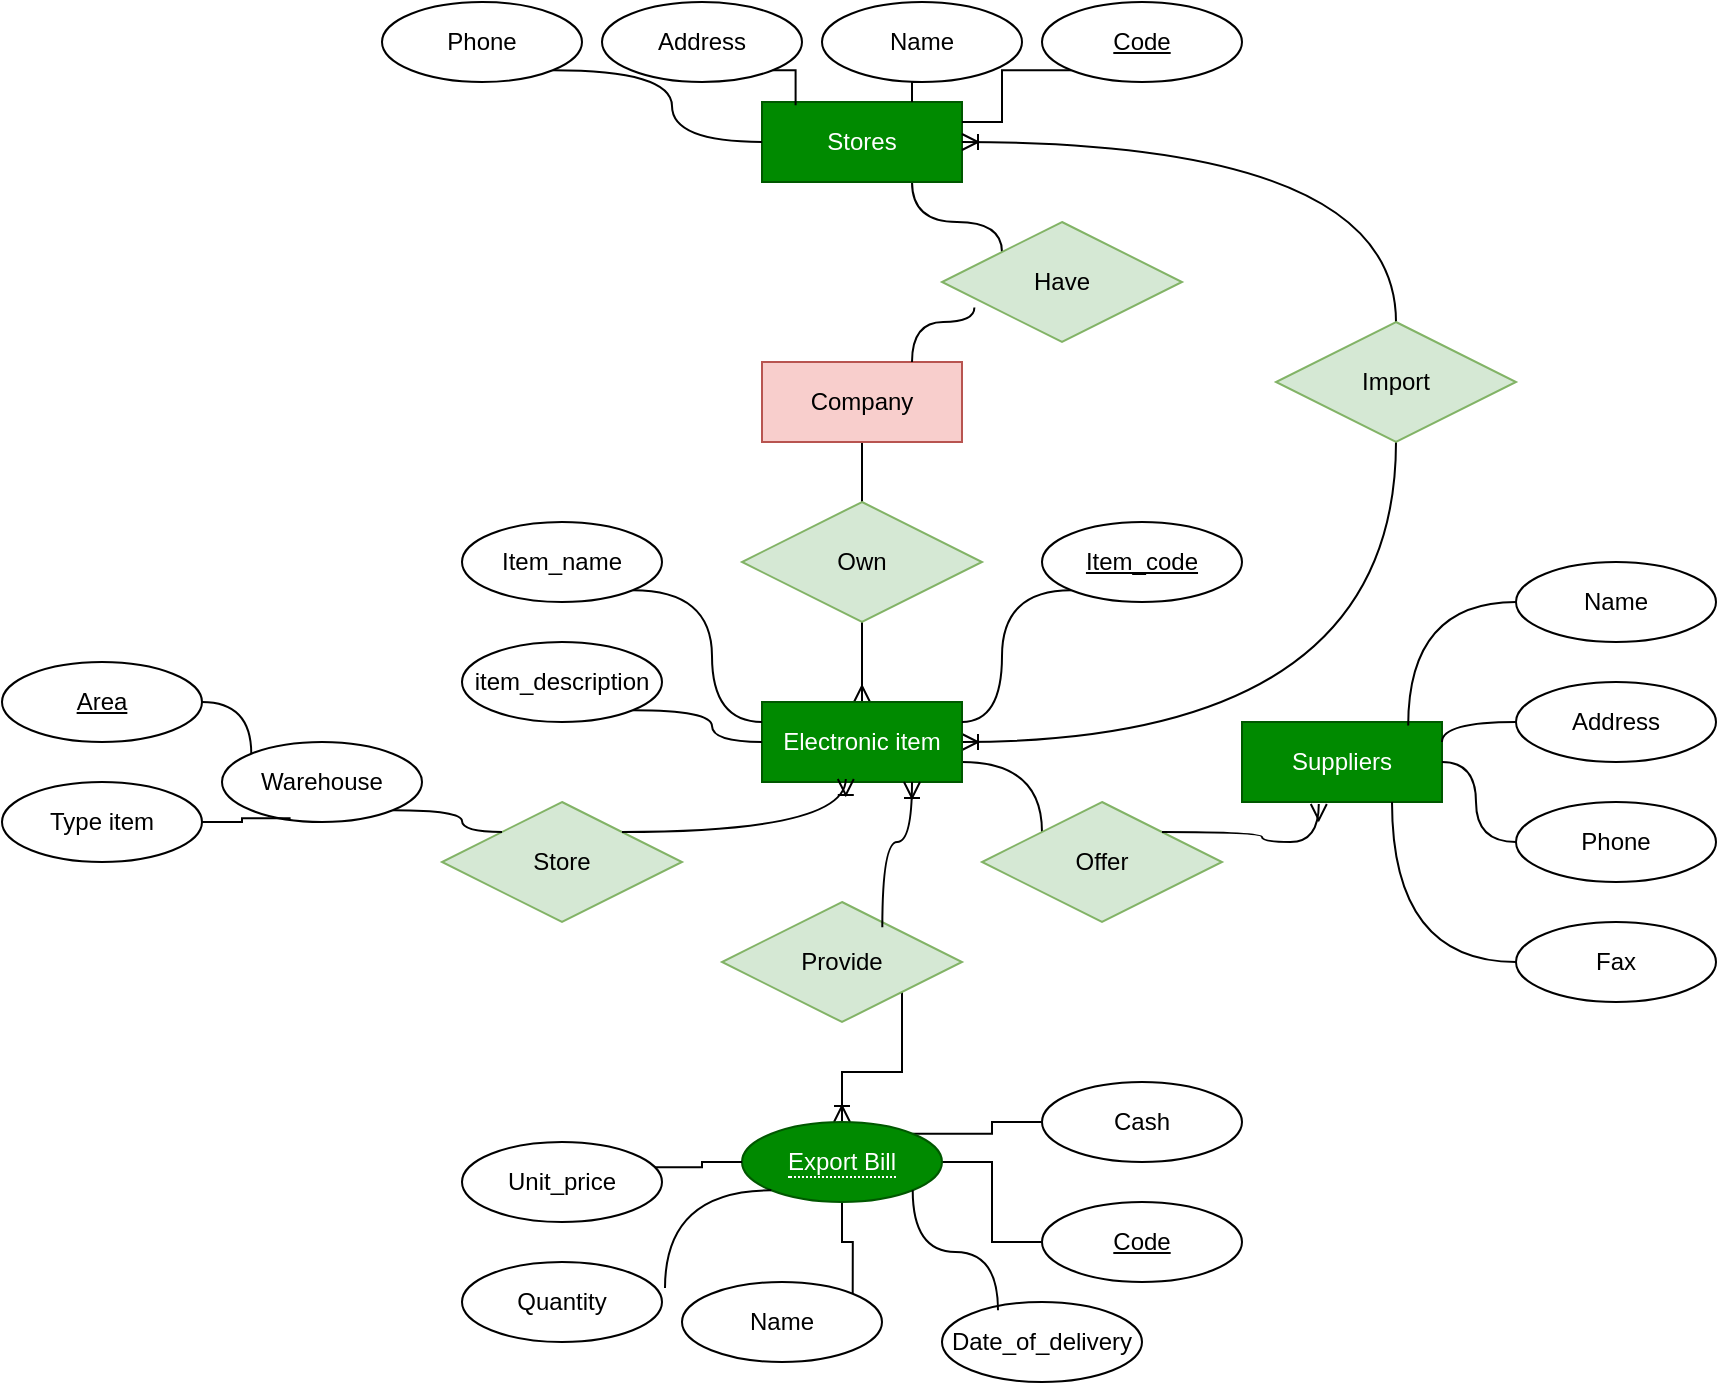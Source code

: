 <mxfile version="24.6.5" type="device">
  <diagram name="Trang-1" id="QNwzoLnvFDmw-O8o4l-O">
    <mxGraphModel dx="1761" dy="1757" grid="1" gridSize="10" guides="1" tooltips="1" connect="1" arrows="1" fold="1" page="1" pageScale="1" pageWidth="827" pageHeight="1169" math="0" shadow="0">
      <root>
        <mxCell id="0" />
        <mxCell id="1" parent="0" />
        <mxCell id="sS0rDAeBFz1sruWQkqxE-5" style="edgeStyle=orthogonalEdgeStyle;rounded=0;orthogonalLoop=1;jettySize=auto;html=1;exitX=0.5;exitY=1;exitDx=0;exitDy=0;entryX=0.5;entryY=0;entryDx=0;entryDy=0;endArrow=none;endFill=0;" edge="1" parent="1" source="sS0rDAeBFz1sruWQkqxE-1" target="sS0rDAeBFz1sruWQkqxE-3">
          <mxGeometry relative="1" as="geometry" />
        </mxCell>
        <mxCell id="sS0rDAeBFz1sruWQkqxE-1" value="Company" style="whiteSpace=wrap;html=1;align=center;fillColor=#f8cecc;strokeColor=#b85450;" vertex="1" parent="1">
          <mxGeometry x="350" y="20" width="100" height="40" as="geometry" />
        </mxCell>
        <mxCell id="sS0rDAeBFz1sruWQkqxE-6" style="edgeStyle=orthogonalEdgeStyle;rounded=0;orthogonalLoop=1;jettySize=auto;html=1;exitX=0.5;exitY=1;exitDx=0;exitDy=0;entryX=0.5;entryY=0;entryDx=0;entryDy=0;endArrow=ERmany;endFill=0;" edge="1" parent="1" source="sS0rDAeBFz1sruWQkqxE-3" target="sS0rDAeBFz1sruWQkqxE-4">
          <mxGeometry relative="1" as="geometry" />
        </mxCell>
        <mxCell id="sS0rDAeBFz1sruWQkqxE-3" value="Own" style="shape=rhombus;perimeter=rhombusPerimeter;whiteSpace=wrap;html=1;align=center;fillColor=#d5e8d4;strokeColor=#82b366;" vertex="1" parent="1">
          <mxGeometry x="340" y="90" width="120" height="60" as="geometry" />
        </mxCell>
        <mxCell id="sS0rDAeBFz1sruWQkqxE-25" style="edgeStyle=orthogonalEdgeStyle;rounded=0;orthogonalLoop=1;jettySize=auto;html=1;exitX=1;exitY=0.75;exitDx=0;exitDy=0;entryX=0;entryY=0;entryDx=0;entryDy=0;endArrow=none;endFill=0;curved=1;" edge="1" parent="1" source="sS0rDAeBFz1sruWQkqxE-4" target="sS0rDAeBFz1sruWQkqxE-23">
          <mxGeometry relative="1" as="geometry" />
        </mxCell>
        <mxCell id="sS0rDAeBFz1sruWQkqxE-41" style="edgeStyle=orthogonalEdgeStyle;rounded=0;orthogonalLoop=1;jettySize=auto;html=1;exitX=1;exitY=0.5;exitDx=0;exitDy=0;curved=1;endArrow=none;endFill=0;startArrow=ERoneToMany;startFill=0;" edge="1" parent="1" source="sS0rDAeBFz1sruWQkqxE-4" target="sS0rDAeBFz1sruWQkqxE-40">
          <mxGeometry relative="1" as="geometry" />
        </mxCell>
        <mxCell id="sS0rDAeBFz1sruWQkqxE-4" value="Electronic item" style="whiteSpace=wrap;html=1;align=center;fillColor=#008a00;fontColor=#ffffff;strokeColor=#005700;" vertex="1" parent="1">
          <mxGeometry x="350" y="190" width="100" height="40" as="geometry" />
        </mxCell>
        <mxCell id="sS0rDAeBFz1sruWQkqxE-12" style="edgeStyle=orthogonalEdgeStyle;rounded=0;orthogonalLoop=1;jettySize=auto;html=1;exitX=0;exitY=1;exitDx=0;exitDy=0;entryX=1;entryY=0.25;entryDx=0;entryDy=0;endArrow=none;endFill=0;curved=1;" edge="1" parent="1" source="sS0rDAeBFz1sruWQkqxE-7" target="sS0rDAeBFz1sruWQkqxE-4">
          <mxGeometry relative="1" as="geometry" />
        </mxCell>
        <mxCell id="sS0rDAeBFz1sruWQkqxE-7" value="Item_code" style="ellipse;whiteSpace=wrap;html=1;align=center;fontStyle=4;" vertex="1" parent="1">
          <mxGeometry x="490" y="100" width="100" height="40" as="geometry" />
        </mxCell>
        <mxCell id="sS0rDAeBFz1sruWQkqxE-10" style="edgeStyle=orthogonalEdgeStyle;rounded=0;orthogonalLoop=1;jettySize=auto;html=1;exitX=1;exitY=1;exitDx=0;exitDy=0;entryX=0;entryY=0.25;entryDx=0;entryDy=0;endArrow=none;endFill=0;curved=1;" edge="1" parent="1" source="sS0rDAeBFz1sruWQkqxE-8" target="sS0rDAeBFz1sruWQkqxE-4">
          <mxGeometry relative="1" as="geometry" />
        </mxCell>
        <mxCell id="sS0rDAeBFz1sruWQkqxE-8" value="Item_name" style="ellipse;whiteSpace=wrap;html=1;align=center;" vertex="1" parent="1">
          <mxGeometry x="200" y="100" width="100" height="40" as="geometry" />
        </mxCell>
        <mxCell id="sS0rDAeBFz1sruWQkqxE-11" style="edgeStyle=orthogonalEdgeStyle;rounded=0;orthogonalLoop=1;jettySize=auto;html=1;exitX=1;exitY=1;exitDx=0;exitDy=0;curved=1;endArrow=none;endFill=0;" edge="1" parent="1" source="sS0rDAeBFz1sruWQkqxE-9" target="sS0rDAeBFz1sruWQkqxE-4">
          <mxGeometry relative="1" as="geometry" />
        </mxCell>
        <mxCell id="sS0rDAeBFz1sruWQkqxE-9" value="item_description" style="ellipse;whiteSpace=wrap;html=1;align=center;" vertex="1" parent="1">
          <mxGeometry x="200" y="160" width="100" height="40" as="geometry" />
        </mxCell>
        <mxCell id="sS0rDAeBFz1sruWQkqxE-13" value="Suppliers" style="whiteSpace=wrap;html=1;align=center;fillColor=#008a00;fontColor=#ffffff;strokeColor=#005700;" vertex="1" parent="1">
          <mxGeometry x="590" y="200" width="100" height="40" as="geometry" />
        </mxCell>
        <mxCell id="sS0rDAeBFz1sruWQkqxE-15" value="Name" style="ellipse;whiteSpace=wrap;html=1;align=center;" vertex="1" parent="1">
          <mxGeometry x="727" y="120" width="100" height="40" as="geometry" />
        </mxCell>
        <mxCell id="sS0rDAeBFz1sruWQkqxE-20" style="edgeStyle=orthogonalEdgeStyle;rounded=0;orthogonalLoop=1;jettySize=auto;html=1;exitX=0;exitY=0.5;exitDx=0;exitDy=0;entryX=1;entryY=0.25;entryDx=0;entryDy=0;endArrow=none;endFill=0;curved=1;" edge="1" parent="1" source="sS0rDAeBFz1sruWQkqxE-16" target="sS0rDAeBFz1sruWQkqxE-13">
          <mxGeometry relative="1" as="geometry" />
        </mxCell>
        <mxCell id="sS0rDAeBFz1sruWQkqxE-16" value="Address" style="ellipse;whiteSpace=wrap;html=1;align=center;" vertex="1" parent="1">
          <mxGeometry x="727" y="180" width="100" height="40" as="geometry" />
        </mxCell>
        <mxCell id="sS0rDAeBFz1sruWQkqxE-21" style="edgeStyle=orthogonalEdgeStyle;rounded=0;orthogonalLoop=1;jettySize=auto;html=1;exitX=0;exitY=0.5;exitDx=0;exitDy=0;endArrow=none;endFill=0;curved=1;" edge="1" parent="1" source="sS0rDAeBFz1sruWQkqxE-17" target="sS0rDAeBFz1sruWQkqxE-13">
          <mxGeometry relative="1" as="geometry" />
        </mxCell>
        <mxCell id="sS0rDAeBFz1sruWQkqxE-17" value="Phone" style="ellipse;whiteSpace=wrap;html=1;align=center;" vertex="1" parent="1">
          <mxGeometry x="727" y="240" width="100" height="40" as="geometry" />
        </mxCell>
        <mxCell id="sS0rDAeBFz1sruWQkqxE-22" style="edgeStyle=orthogonalEdgeStyle;rounded=0;orthogonalLoop=1;jettySize=auto;html=1;exitX=0;exitY=0.5;exitDx=0;exitDy=0;entryX=0.75;entryY=1;entryDx=0;entryDy=0;endArrow=none;endFill=0;curved=1;" edge="1" parent="1" source="sS0rDAeBFz1sruWQkqxE-18" target="sS0rDAeBFz1sruWQkqxE-13">
          <mxGeometry relative="1" as="geometry" />
        </mxCell>
        <mxCell id="sS0rDAeBFz1sruWQkqxE-18" value="Fax" style="ellipse;whiteSpace=wrap;html=1;align=center;" vertex="1" parent="1">
          <mxGeometry x="727" y="300" width="100" height="40" as="geometry" />
        </mxCell>
        <mxCell id="sS0rDAeBFz1sruWQkqxE-19" style="edgeStyle=orthogonalEdgeStyle;rounded=0;orthogonalLoop=1;jettySize=auto;html=1;exitX=0;exitY=0.5;exitDx=0;exitDy=0;entryX=0.831;entryY=0.045;entryDx=0;entryDy=0;entryPerimeter=0;curved=1;endArrow=none;endFill=0;" edge="1" parent="1" source="sS0rDAeBFz1sruWQkqxE-15" target="sS0rDAeBFz1sruWQkqxE-13">
          <mxGeometry relative="1" as="geometry" />
        </mxCell>
        <mxCell id="sS0rDAeBFz1sruWQkqxE-23" value="Offer" style="shape=rhombus;perimeter=rhombusPerimeter;whiteSpace=wrap;html=1;align=center;fillColor=#d5e8d4;strokeColor=#82b366;" vertex="1" parent="1">
          <mxGeometry x="460" y="240" width="120" height="60" as="geometry" />
        </mxCell>
        <mxCell id="sS0rDAeBFz1sruWQkqxE-26" style="edgeStyle=orthogonalEdgeStyle;rounded=0;orthogonalLoop=1;jettySize=auto;html=1;exitX=1;exitY=0;exitDx=0;exitDy=0;entryX=0.384;entryY=1.025;entryDx=0;entryDy=0;entryPerimeter=0;curved=1;endArrow=ERmany;endFill=0;" edge="1" parent="1" source="sS0rDAeBFz1sruWQkqxE-23" target="sS0rDAeBFz1sruWQkqxE-13">
          <mxGeometry relative="1" as="geometry" />
        </mxCell>
        <mxCell id="sS0rDAeBFz1sruWQkqxE-27" value="Store" style="shape=rhombus;perimeter=rhombusPerimeter;whiteSpace=wrap;html=1;align=center;fillColor=#d5e8d4;strokeColor=#82b366;" vertex="1" parent="1">
          <mxGeometry x="190" y="240" width="120" height="60" as="geometry" />
        </mxCell>
        <mxCell id="sS0rDAeBFz1sruWQkqxE-33" style="edgeStyle=orthogonalEdgeStyle;rounded=0;orthogonalLoop=1;jettySize=auto;html=1;exitX=1;exitY=1;exitDx=0;exitDy=0;entryX=0;entryY=0;entryDx=0;entryDy=0;curved=1;endArrow=none;endFill=0;" edge="1" parent="1" source="sS0rDAeBFz1sruWQkqxE-28" target="sS0rDAeBFz1sruWQkqxE-27">
          <mxGeometry relative="1" as="geometry" />
        </mxCell>
        <mxCell id="sS0rDAeBFz1sruWQkqxE-28" value="Warehouse" style="ellipse;whiteSpace=wrap;html=1;align=center;" vertex="1" parent="1">
          <mxGeometry x="80" y="210" width="100" height="40" as="geometry" />
        </mxCell>
        <mxCell id="sS0rDAeBFz1sruWQkqxE-34" style="edgeStyle=orthogonalEdgeStyle;rounded=0;orthogonalLoop=1;jettySize=auto;html=1;exitX=1;exitY=0.5;exitDx=0;exitDy=0;entryX=0;entryY=0;entryDx=0;entryDy=0;endArrow=none;endFill=0;curved=1;" edge="1" parent="1" source="sS0rDAeBFz1sruWQkqxE-30" target="sS0rDAeBFz1sruWQkqxE-28">
          <mxGeometry relative="1" as="geometry" />
        </mxCell>
        <mxCell id="sS0rDAeBFz1sruWQkqxE-30" value="Area" style="ellipse;whiteSpace=wrap;html=1;align=center;fontStyle=4;" vertex="1" parent="1">
          <mxGeometry x="-30" y="170" width="100" height="40" as="geometry" />
        </mxCell>
        <mxCell id="sS0rDAeBFz1sruWQkqxE-31" value="Type item" style="ellipse;whiteSpace=wrap;html=1;align=center;" vertex="1" parent="1">
          <mxGeometry x="-30" y="230" width="100" height="40" as="geometry" />
        </mxCell>
        <mxCell id="sS0rDAeBFz1sruWQkqxE-32" style="edgeStyle=orthogonalEdgeStyle;rounded=0;orthogonalLoop=1;jettySize=auto;html=1;exitX=1;exitY=0;exitDx=0;exitDy=0;entryX=0.419;entryY=0.962;entryDx=0;entryDy=0;entryPerimeter=0;endArrow=ERoneToMany;endFill=0;curved=1;" edge="1" parent="1" source="sS0rDAeBFz1sruWQkqxE-27" target="sS0rDAeBFz1sruWQkqxE-4">
          <mxGeometry relative="1" as="geometry" />
        </mxCell>
        <mxCell id="sS0rDAeBFz1sruWQkqxE-35" style="edgeStyle=orthogonalEdgeStyle;rounded=0;orthogonalLoop=1;jettySize=auto;html=1;exitX=1;exitY=0.5;exitDx=0;exitDy=0;entryX=0.343;entryY=0.952;entryDx=0;entryDy=0;entryPerimeter=0;endArrow=none;endFill=0;" edge="1" parent="1" source="sS0rDAeBFz1sruWQkqxE-31" target="sS0rDAeBFz1sruWQkqxE-28">
          <mxGeometry relative="1" as="geometry" />
        </mxCell>
        <mxCell id="sS0rDAeBFz1sruWQkqxE-44" style="edgeStyle=orthogonalEdgeStyle;rounded=0;orthogonalLoop=1;jettySize=auto;html=1;exitX=0.75;exitY=1;exitDx=0;exitDy=0;entryX=0;entryY=0;entryDx=0;entryDy=0;endArrow=none;endFill=0;curved=1;" edge="1" parent="1" source="sS0rDAeBFz1sruWQkqxE-37" target="sS0rDAeBFz1sruWQkqxE-38">
          <mxGeometry relative="1" as="geometry" />
        </mxCell>
        <mxCell id="sS0rDAeBFz1sruWQkqxE-37" value="Stores" style="whiteSpace=wrap;html=1;align=center;fillColor=#008a00;fontColor=#ffffff;strokeColor=#005700;" vertex="1" parent="1">
          <mxGeometry x="350" y="-110" width="100" height="40" as="geometry" />
        </mxCell>
        <mxCell id="sS0rDAeBFz1sruWQkqxE-38" value="Have" style="shape=rhombus;perimeter=rhombusPerimeter;whiteSpace=wrap;html=1;align=center;fillColor=#d5e8d4;strokeColor=#82b366;" vertex="1" parent="1">
          <mxGeometry x="440" y="-50" width="120" height="60" as="geometry" />
        </mxCell>
        <mxCell id="sS0rDAeBFz1sruWQkqxE-42" style="edgeStyle=orthogonalEdgeStyle;rounded=0;orthogonalLoop=1;jettySize=auto;html=1;exitX=0.5;exitY=0;exitDx=0;exitDy=0;entryX=1;entryY=0.5;entryDx=0;entryDy=0;endArrow=ERoneToMany;endFill=0;curved=1;startArrow=none;startFill=0;" edge="1" parent="1" source="sS0rDAeBFz1sruWQkqxE-40" target="sS0rDAeBFz1sruWQkqxE-37">
          <mxGeometry relative="1" as="geometry" />
        </mxCell>
        <mxCell id="sS0rDAeBFz1sruWQkqxE-40" value="Import" style="shape=rhombus;perimeter=rhombusPerimeter;whiteSpace=wrap;html=1;align=center;fillColor=#d5e8d4;strokeColor=#82b366;" vertex="1" parent="1">
          <mxGeometry x="607" width="120" height="60" as="geometry" />
        </mxCell>
        <mxCell id="sS0rDAeBFz1sruWQkqxE-43" style="edgeStyle=orthogonalEdgeStyle;rounded=0;orthogonalLoop=1;jettySize=auto;html=1;exitX=0.75;exitY=0;exitDx=0;exitDy=0;entryX=0.135;entryY=0.713;entryDx=0;entryDy=0;entryPerimeter=0;endArrow=none;endFill=0;curved=1;" edge="1" parent="1" source="sS0rDAeBFz1sruWQkqxE-1" target="sS0rDAeBFz1sruWQkqxE-38">
          <mxGeometry relative="1" as="geometry" />
        </mxCell>
        <mxCell id="sS0rDAeBFz1sruWQkqxE-49" style="edgeStyle=orthogonalEdgeStyle;rounded=0;orthogonalLoop=1;jettySize=auto;html=1;exitX=0;exitY=1;exitDx=0;exitDy=0;entryX=1;entryY=0.25;entryDx=0;entryDy=0;endArrow=none;endFill=0;" edge="1" parent="1" source="sS0rDAeBFz1sruWQkqxE-45" target="sS0rDAeBFz1sruWQkqxE-37">
          <mxGeometry relative="1" as="geometry" />
        </mxCell>
        <mxCell id="sS0rDAeBFz1sruWQkqxE-45" value="Code" style="ellipse;whiteSpace=wrap;html=1;align=center;fontStyle=4;" vertex="1" parent="1">
          <mxGeometry x="490" y="-160" width="100" height="40" as="geometry" />
        </mxCell>
        <mxCell id="sS0rDAeBFz1sruWQkqxE-50" style="edgeStyle=orthogonalEdgeStyle;rounded=0;orthogonalLoop=1;jettySize=auto;html=1;exitX=0.5;exitY=1;exitDx=0;exitDy=0;entryX=0.75;entryY=0;entryDx=0;entryDy=0;endArrow=none;endFill=0;" edge="1" parent="1" source="sS0rDAeBFz1sruWQkqxE-46" target="sS0rDAeBFz1sruWQkqxE-37">
          <mxGeometry relative="1" as="geometry" />
        </mxCell>
        <mxCell id="sS0rDAeBFz1sruWQkqxE-46" value="Name" style="ellipse;whiteSpace=wrap;html=1;align=center;" vertex="1" parent="1">
          <mxGeometry x="380" y="-160" width="100" height="40" as="geometry" />
        </mxCell>
        <mxCell id="sS0rDAeBFz1sruWQkqxE-47" value="Address" style="ellipse;whiteSpace=wrap;html=1;align=center;" vertex="1" parent="1">
          <mxGeometry x="270" y="-160" width="100" height="40" as="geometry" />
        </mxCell>
        <mxCell id="sS0rDAeBFz1sruWQkqxE-52" style="edgeStyle=orthogonalEdgeStyle;rounded=0;orthogonalLoop=1;jettySize=auto;html=1;exitX=1;exitY=1;exitDx=0;exitDy=0;entryX=0;entryY=0.5;entryDx=0;entryDy=0;endArrow=none;endFill=0;curved=1;" edge="1" parent="1" source="sS0rDAeBFz1sruWQkqxE-48" target="sS0rDAeBFz1sruWQkqxE-37">
          <mxGeometry relative="1" as="geometry" />
        </mxCell>
        <mxCell id="sS0rDAeBFz1sruWQkqxE-48" value="Phone" style="ellipse;whiteSpace=wrap;html=1;align=center;" vertex="1" parent="1">
          <mxGeometry x="160" y="-160" width="100" height="40" as="geometry" />
        </mxCell>
        <mxCell id="sS0rDAeBFz1sruWQkqxE-51" style="edgeStyle=orthogonalEdgeStyle;rounded=0;orthogonalLoop=1;jettySize=auto;html=1;exitX=1;exitY=1;exitDx=0;exitDy=0;entryX=0.168;entryY=0.041;entryDx=0;entryDy=0;entryPerimeter=0;endArrow=none;endFill=0;" edge="1" parent="1" source="sS0rDAeBFz1sruWQkqxE-47" target="sS0rDAeBFz1sruWQkqxE-37">
          <mxGeometry relative="1" as="geometry" />
        </mxCell>
        <mxCell id="sS0rDAeBFz1sruWQkqxE-57" style="edgeStyle=orthogonalEdgeStyle;rounded=0;orthogonalLoop=1;jettySize=auto;html=1;exitX=1;exitY=1;exitDx=0;exitDy=0;endArrow=ERoneToMany;endFill=0;" edge="1" parent="1" source="sS0rDAeBFz1sruWQkqxE-53" target="sS0rDAeBFz1sruWQkqxE-56">
          <mxGeometry relative="1" as="geometry" />
        </mxCell>
        <mxCell id="sS0rDAeBFz1sruWQkqxE-53" value="Provide" style="shape=rhombus;perimeter=rhombusPerimeter;whiteSpace=wrap;html=1;align=center;fillColor=#d5e8d4;strokeColor=#82b366;" vertex="1" parent="1">
          <mxGeometry x="330" y="290" width="120" height="60" as="geometry" />
        </mxCell>
        <mxCell id="sS0rDAeBFz1sruWQkqxE-54" style="edgeStyle=orthogonalEdgeStyle;rounded=0;orthogonalLoop=1;jettySize=auto;html=1;exitX=0.75;exitY=1;exitDx=0;exitDy=0;entryX=0.668;entryY=0.21;entryDx=0;entryDy=0;entryPerimeter=0;startArrow=ERoneToMany;startFill=0;endArrow=none;endFill=0;curved=1;" edge="1" parent="1" source="sS0rDAeBFz1sruWQkqxE-4" target="sS0rDAeBFz1sruWQkqxE-53">
          <mxGeometry relative="1" as="geometry" />
        </mxCell>
        <mxCell id="sS0rDAeBFz1sruWQkqxE-61" style="edgeStyle=orthogonalEdgeStyle;rounded=0;orthogonalLoop=1;jettySize=auto;html=1;exitX=1;exitY=0.5;exitDx=0;exitDy=0;endArrow=none;endFill=0;" edge="1" parent="1" source="sS0rDAeBFz1sruWQkqxE-56" target="sS0rDAeBFz1sruWQkqxE-58">
          <mxGeometry relative="1" as="geometry" />
        </mxCell>
        <mxCell id="sS0rDAeBFz1sruWQkqxE-67" style="edgeStyle=orthogonalEdgeStyle;rounded=0;orthogonalLoop=1;jettySize=auto;html=1;exitX=1;exitY=0;exitDx=0;exitDy=0;endArrow=none;endFill=0;" edge="1" parent="1" source="sS0rDAeBFz1sruWQkqxE-56" target="sS0rDAeBFz1sruWQkqxE-66">
          <mxGeometry relative="1" as="geometry" />
        </mxCell>
        <mxCell id="sS0rDAeBFz1sruWQkqxE-68" style="edgeStyle=orthogonalEdgeStyle;rounded=0;orthogonalLoop=1;jettySize=auto;html=1;exitX=0.5;exitY=1;exitDx=0;exitDy=0;entryX=1;entryY=0;entryDx=0;entryDy=0;endArrow=none;endFill=0;" edge="1" parent="1" source="sS0rDAeBFz1sruWQkqxE-56" target="sS0rDAeBFz1sruWQkqxE-63">
          <mxGeometry relative="1" as="geometry" />
        </mxCell>
        <mxCell id="sS0rDAeBFz1sruWQkqxE-56" value="&lt;span style=&quot;border-bottom: 1px dotted&quot;&gt;Export Bill&lt;/span&gt;" style="ellipse;whiteSpace=wrap;html=1;align=center;fillColor=#008a00;fontColor=#ffffff;strokeColor=#005700;" vertex="1" parent="1">
          <mxGeometry x="340" y="400" width="100" height="40" as="geometry" />
        </mxCell>
        <mxCell id="sS0rDAeBFz1sruWQkqxE-58" value="Code" style="ellipse;whiteSpace=wrap;html=1;align=center;fontStyle=4;" vertex="1" parent="1">
          <mxGeometry x="490" y="440" width="100" height="40" as="geometry" />
        </mxCell>
        <mxCell id="sS0rDAeBFz1sruWQkqxE-59" value="Date_of_delivery" style="ellipse;whiteSpace=wrap;html=1;align=center;" vertex="1" parent="1">
          <mxGeometry x="440" y="490" width="100" height="40" as="geometry" />
        </mxCell>
        <mxCell id="sS0rDAeBFz1sruWQkqxE-62" style="edgeStyle=orthogonalEdgeStyle;rounded=0;orthogonalLoop=1;jettySize=auto;html=1;exitX=1;exitY=1;exitDx=0;exitDy=0;entryX=0.28;entryY=0.104;entryDx=0;entryDy=0;entryPerimeter=0;endArrow=none;endFill=0;curved=1;" edge="1" parent="1" source="sS0rDAeBFz1sruWQkqxE-56" target="sS0rDAeBFz1sruWQkqxE-59">
          <mxGeometry relative="1" as="geometry" />
        </mxCell>
        <mxCell id="sS0rDAeBFz1sruWQkqxE-63" value="Name" style="ellipse;whiteSpace=wrap;html=1;align=center;" vertex="1" parent="1">
          <mxGeometry x="310" y="480" width="100" height="40" as="geometry" />
        </mxCell>
        <mxCell id="sS0rDAeBFz1sruWQkqxE-64" value="Quantity" style="ellipse;whiteSpace=wrap;html=1;align=center;" vertex="1" parent="1">
          <mxGeometry x="200" y="470" width="100" height="40" as="geometry" />
        </mxCell>
        <mxCell id="sS0rDAeBFz1sruWQkqxE-65" value="Unit_price" style="ellipse;whiteSpace=wrap;html=1;align=center;" vertex="1" parent="1">
          <mxGeometry x="200" y="410" width="100" height="40" as="geometry" />
        </mxCell>
        <mxCell id="sS0rDAeBFz1sruWQkqxE-66" value="Cash" style="ellipse;whiteSpace=wrap;html=1;align=center;" vertex="1" parent="1">
          <mxGeometry x="490" y="380" width="100" height="40" as="geometry" />
        </mxCell>
        <mxCell id="sS0rDAeBFz1sruWQkqxE-69" style="edgeStyle=orthogonalEdgeStyle;rounded=0;orthogonalLoop=1;jettySize=auto;html=1;exitX=0;exitY=1;exitDx=0;exitDy=0;entryX=1.015;entryY=0.325;entryDx=0;entryDy=0;entryPerimeter=0;endArrow=none;endFill=0;curved=1;" edge="1" parent="1" source="sS0rDAeBFz1sruWQkqxE-56" target="sS0rDAeBFz1sruWQkqxE-64">
          <mxGeometry relative="1" as="geometry" />
        </mxCell>
        <mxCell id="sS0rDAeBFz1sruWQkqxE-70" style="edgeStyle=orthogonalEdgeStyle;rounded=0;orthogonalLoop=1;jettySize=auto;html=1;exitX=0;exitY=0.5;exitDx=0;exitDy=0;entryX=0.963;entryY=0.315;entryDx=0;entryDy=0;entryPerimeter=0;endArrow=none;endFill=0;" edge="1" parent="1" source="sS0rDAeBFz1sruWQkqxE-56" target="sS0rDAeBFz1sruWQkqxE-65">
          <mxGeometry relative="1" as="geometry" />
        </mxCell>
      </root>
    </mxGraphModel>
  </diagram>
</mxfile>
